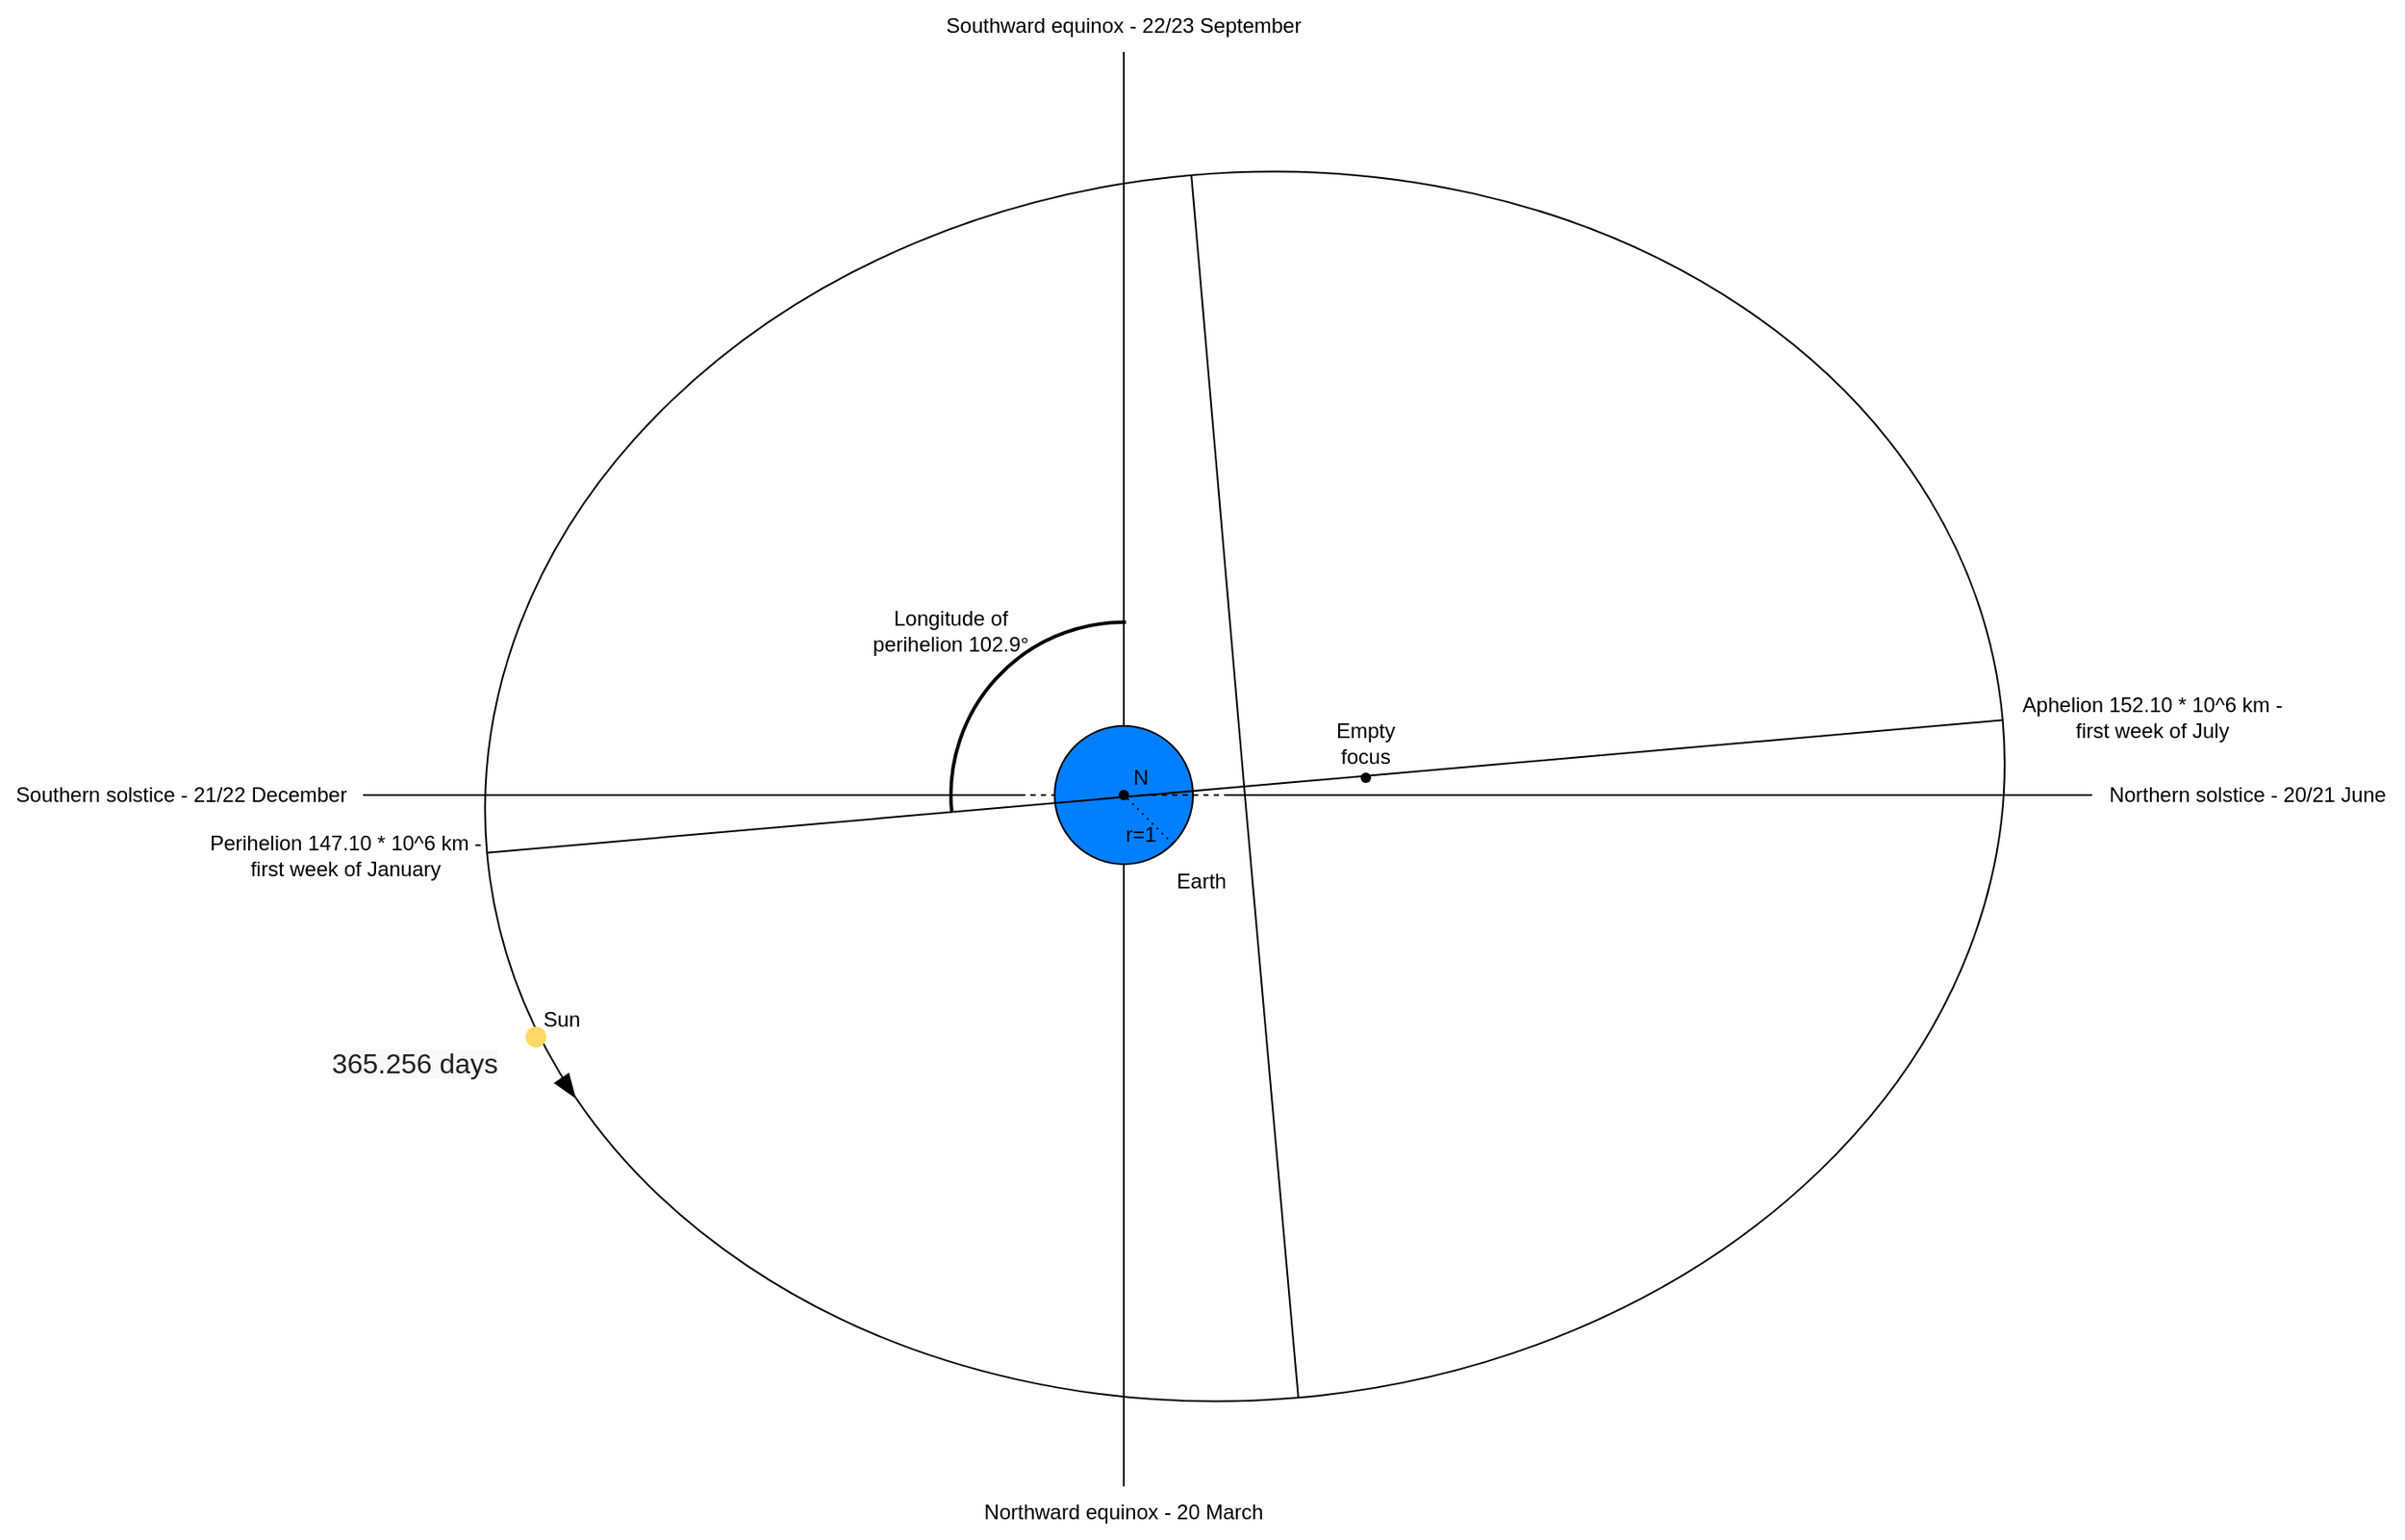 <mxfile version="26.1.0">
  <diagram name="Page-1" id="Nzlegv9YMgdjpvX-OwDT">
    <mxGraphModel dx="381" dy="248" grid="1" gridSize="10" guides="1" tooltips="1" connect="1" arrows="1" fold="1" page="1" pageScale="1" pageWidth="1600" pageHeight="900" background="none" math="0" shadow="0">
      <root>
        <mxCell id="0" />
        <mxCell id="1" parent="0" />
        <mxCell id="RCYQ_zxuRN4eoxhQyTuK-12" value="" style="ellipse;whiteSpace=wrap;html=1;fillColor=none;rotation=355;" parent="1" vertex="1">
          <mxGeometry x="470" y="120" width="880" height="710" as="geometry" />
        </mxCell>
        <mxCell id="RCYQ_zxuRN4eoxhQyTuK-1" value="" style="ellipse;whiteSpace=wrap;html=1;aspect=fixed;fillColor=light-dark(#007FFF,#28AB6A);" parent="1" vertex="1">
          <mxGeometry x="800" y="440" width="80" height="80" as="geometry" />
        </mxCell>
        <mxCell id="RCYQ_zxuRN4eoxhQyTuK-2" value="N" style="text;html=1;align=center;verticalAlign=middle;whiteSpace=wrap;rounded=0;" parent="1" vertex="1">
          <mxGeometry x="840" y="460" width="20" height="20" as="geometry" />
        </mxCell>
        <mxCell id="RCYQ_zxuRN4eoxhQyTuK-6" value="r=1" style="text;html=1;align=center;verticalAlign=middle;whiteSpace=wrap;rounded=0;" parent="1" vertex="1">
          <mxGeometry x="840" y="495" width="20" height="15" as="geometry" />
        </mxCell>
        <mxCell id="RCYQ_zxuRN4eoxhQyTuK-8" value="" style="endArrow=none;dashed=1;html=1;rounded=0;exitX=0.5;exitY=1;exitDx=0;exitDy=0;" parent="1" source="RCYQ_zxuRN4eoxhQyTuK-2" edge="1">
          <mxGeometry width="50" height="50" relative="1" as="geometry">
            <mxPoint x="870" y="490" as="sourcePoint" />
            <mxPoint x="900" y="480" as="targetPoint" />
          </mxGeometry>
        </mxCell>
        <mxCell id="RCYQ_zxuRN4eoxhQyTuK-9" value="" style="endArrow=none;dashed=1;html=1;rounded=0;entryX=0;entryY=0.5;entryDx=0;entryDy=0;" parent="1" target="RCYQ_zxuRN4eoxhQyTuK-1" edge="1">
          <mxGeometry width="50" height="50" relative="1" as="geometry">
            <mxPoint x="780" y="480" as="sourcePoint" />
            <mxPoint x="780" y="480" as="targetPoint" />
          </mxGeometry>
        </mxCell>
        <mxCell id="RCYQ_zxuRN4eoxhQyTuK-10" value="" style="endArrow=none;dashed=1;html=1;dashPattern=1 3;strokeWidth=1;rounded=0;entryX=0;entryY=1;entryDx=0;entryDy=0;exitX=1;exitY=1;exitDx=0;exitDy=0;" parent="1" source="RCYQ_zxuRN4eoxhQyTuK-1" target="RCYQ_zxuRN4eoxhQyTuK-2" edge="1">
          <mxGeometry width="50" height="50" relative="1" as="geometry">
            <mxPoint x="820" y="550" as="sourcePoint" />
            <mxPoint x="870" y="500" as="targetPoint" />
          </mxGeometry>
        </mxCell>
        <mxCell id="RCYQ_zxuRN4eoxhQyTuK-11" value="Earth" style="text;html=1;align=center;verticalAlign=middle;whiteSpace=wrap;rounded=0;" parent="1" vertex="1">
          <mxGeometry x="860" y="520" width="50" height="20" as="geometry" />
        </mxCell>
        <mxCell id="RCYQ_zxuRN4eoxhQyTuK-14" value="" style="endArrow=none;html=1;rounded=0;exitX=0.5;exitY=1;exitDx=0;exitDy=0;entryX=0.5;entryY=0;entryDx=0;entryDy=0;" parent="1" source="RCYQ_zxuRN4eoxhQyTuK-12" target="RCYQ_zxuRN4eoxhQyTuK-12" edge="1">
          <mxGeometry width="50" height="50" relative="1" as="geometry">
            <mxPoint x="590" y="790" as="sourcePoint" />
            <mxPoint x="640" y="740" as="targetPoint" />
            <Array as="points">
              <mxPoint x="910" y="480" />
            </Array>
          </mxGeometry>
        </mxCell>
        <mxCell id="RCYQ_zxuRN4eoxhQyTuK-15" value="" style="shape=waypoint;sketch=0;fillStyle=solid;size=6;pointerEvents=1;points=[];fillColor=none;resizable=0;rotatable=0;perimeter=centerPerimeter;snapToPoint=1;strokeColor=#FFD966;strokeWidth=4;" parent="1" vertex="1">
          <mxGeometry x="490" y="610" width="20" height="20" as="geometry" />
        </mxCell>
        <mxCell id="RCYQ_zxuRN4eoxhQyTuK-16" value="Sun" style="text;html=1;align=center;verticalAlign=middle;whiteSpace=wrap;rounded=0;" parent="1" vertex="1">
          <mxGeometry x="500" y="600" width="30" height="20" as="geometry" />
        </mxCell>
        <mxCell id="RCYQ_zxuRN4eoxhQyTuK-22" value="Perihelion 147.10 * 10^6 km - first week of January" style="text;html=1;align=center;verticalAlign=middle;whiteSpace=wrap;rounded=0;" parent="1" vertex="1">
          <mxGeometry x="310" y="500" width="160" height="30" as="geometry" />
        </mxCell>
        <mxCell id="RCYQ_zxuRN4eoxhQyTuK-24" value="Aphelion 152.10 * 10^6 km - first week of July" style="text;html=1;align=center;verticalAlign=middle;whiteSpace=wrap;rounded=0;" parent="1" vertex="1">
          <mxGeometry x="1350" y="420" width="170" height="30" as="geometry" />
        </mxCell>
        <mxCell id="RCYQ_zxuRN4eoxhQyTuK-25" value="" style="endArrow=none;html=1;rounded=0;exitX=0;exitY=0.5;exitDx=0;exitDy=0;" parent="1" source="RCYQ_zxuRN4eoxhQyTuK-27" edge="1">
          <mxGeometry width="50" height="50" relative="1" as="geometry">
            <mxPoint x="1240" y="480" as="sourcePoint" />
            <mxPoint x="900" y="480" as="targetPoint" />
          </mxGeometry>
        </mxCell>
        <mxCell id="RCYQ_zxuRN4eoxhQyTuK-26" value="" style="endArrow=none;html=1;rounded=0;exitX=1;exitY=0.5;exitDx=0;exitDy=0;" parent="1" source="RCYQ_zxuRN4eoxhQyTuK-28" edge="1">
          <mxGeometry width="50" height="50" relative="1" as="geometry">
            <mxPoint x="280" y="480" as="sourcePoint" />
            <mxPoint x="780" y="480" as="targetPoint" />
          </mxGeometry>
        </mxCell>
        <mxCell id="RCYQ_zxuRN4eoxhQyTuK-27" value="Northern solstice - 20/21 June" style="text;html=1;align=center;verticalAlign=middle;whiteSpace=wrap;rounded=0;" parent="1" vertex="1">
          <mxGeometry x="1400" y="465" width="180" height="30" as="geometry" />
        </mxCell>
        <mxCell id="RCYQ_zxuRN4eoxhQyTuK-28" value="Southern solstice - 21/22 December" style="text;html=1;align=center;verticalAlign=middle;whiteSpace=wrap;rounded=0;" parent="1" vertex="1">
          <mxGeometry x="190" y="465" width="210" height="30" as="geometry" />
        </mxCell>
        <mxCell id="RCYQ_zxuRN4eoxhQyTuK-29" value="" style="endArrow=none;html=1;rounded=0;entryX=0.5;entryY=1;entryDx=0;entryDy=0;exitX=0.5;exitY=0;exitDx=0;exitDy=0;" parent="1" source="RCYQ_zxuRN4eoxhQyTuK-30" target="RCYQ_zxuRN4eoxhQyTuK-1" edge="1">
          <mxGeometry width="50" height="50" relative="1" as="geometry">
            <mxPoint x="840" y="880" as="sourcePoint" />
            <mxPoint x="840" y="620" as="targetPoint" />
          </mxGeometry>
        </mxCell>
        <mxCell id="RCYQ_zxuRN4eoxhQyTuK-30" value="Northward equinox - 20 March" style="text;html=1;align=center;verticalAlign=middle;whiteSpace=wrap;rounded=0;" parent="1" vertex="1">
          <mxGeometry x="750" y="880" width="180" height="30" as="geometry" />
        </mxCell>
        <mxCell id="RCYQ_zxuRN4eoxhQyTuK-31" value="" style="shape=mxgraph.arrows2.wedgeArrow;html=1;bendable=0;startWidth=4.651;fillColor=strokeColor;defaultFillColor=invert;defaultGradientColor=invert;rounded=0;strokeWidth=1;entryX=0.038;entryY=0.698;entryDx=0;entryDy=0;entryPerimeter=0;" parent="1" edge="1">
          <mxGeometry width="100" height="100" relative="1" as="geometry">
            <mxPoint x="515" y="644" as="sourcePoint" />
            <mxPoint x="522.239" y="654.479" as="targetPoint" />
          </mxGeometry>
        </mxCell>
        <mxCell id="RCYQ_zxuRN4eoxhQyTuK-32" value="" style="endArrow=none;html=1;rounded=0;entryX=0.5;entryY=1;entryDx=0;entryDy=0;exitX=0.5;exitY=0;exitDx=0;exitDy=0;" parent="1" source="RCYQ_zxuRN4eoxhQyTuK-1" target="RCYQ_zxuRN4eoxhQyTuK-33" edge="1">
          <mxGeometry width="50" height="50" relative="1" as="geometry">
            <mxPoint x="840" y="420" as="sourcePoint" />
            <mxPoint x="840" y="60" as="targetPoint" />
          </mxGeometry>
        </mxCell>
        <mxCell id="RCYQ_zxuRN4eoxhQyTuK-33" value="Southward equinox - 22/23 September" style="text;html=1;align=center;verticalAlign=middle;whiteSpace=wrap;rounded=0;" parent="1" vertex="1">
          <mxGeometry x="730" y="20" width="220" height="30" as="geometry" />
        </mxCell>
        <mxCell id="RCYQ_zxuRN4eoxhQyTuK-34" value="" style="shape=waypoint;sketch=0;fillStyle=solid;size=6;pointerEvents=1;points=[];fillColor=none;resizable=0;rotatable=0;perimeter=centerPerimeter;snapToPoint=1;" parent="1" vertex="1">
          <mxGeometry x="970" y="460" width="20" height="20" as="geometry" />
        </mxCell>
        <mxCell id="RCYQ_zxuRN4eoxhQyTuK-35" value="Empty focus" style="text;html=1;align=center;verticalAlign=middle;whiteSpace=wrap;rounded=0;" parent="1" vertex="1">
          <mxGeometry x="950" y="435" width="60" height="30" as="geometry" />
        </mxCell>
        <mxCell id="RCYQ_zxuRN4eoxhQyTuK-37" value="&lt;span style=&quot;color: rgb(32, 33, 34); font-family: sans-serif; font-size: 16px; font-style: normal; font-variant-ligatures: normal; font-variant-caps: normal; font-weight: 400; letter-spacing: normal; orphans: 2; text-align: start; text-indent: 0px; text-transform: none; widows: 2; word-spacing: 0px; -webkit-text-stroke-width: 0px; white-space: nowrap; background-color: rgb(248, 249, 250); text-decoration-thickness: initial; text-decoration-style: initial; text-decoration-color: initial; display: inline !important; float: none;&quot;&gt;365.256 days&lt;/span&gt;" style="text;html=1;align=center;verticalAlign=middle;whiteSpace=wrap;rounded=0;" parent="1" vertex="1">
          <mxGeometry x="370" y="620" width="120" height="30" as="geometry" />
        </mxCell>
        <mxCell id="RCYQ_zxuRN4eoxhQyTuK-40" value="" style="endArrow=none;html=1;rounded=0;exitX=0;exitY=0.5;exitDx=0;exitDy=0;entryX=1;entryY=0.5;entryDx=0;entryDy=0;" parent="1" source="RCYQ_zxuRN4eoxhQyTuK-12" target="RCYQ_zxuRN4eoxhQyTuK-12" edge="1">
          <mxGeometry width="50" height="50" relative="1" as="geometry">
            <mxPoint x="472" y="513" as="sourcePoint" />
            <mxPoint x="1348" y="437" as="targetPoint" />
            <Array as="points" />
          </mxGeometry>
        </mxCell>
        <mxCell id="RCYQ_zxuRN4eoxhQyTuK-39" value="" style="verticalLabelPosition=bottom;verticalAlign=top;html=1;shape=mxgraph.basic.arc;startAngle=0.734;endAngle=0.002;strokeWidth=2;" parent="1" vertex="1">
          <mxGeometry x="740" y="380" width="200" height="200" as="geometry" />
        </mxCell>
        <mxCell id="RCYQ_zxuRN4eoxhQyTuK-41" value="Longitude of perihelion 102.9°" style="text;html=1;align=center;verticalAlign=middle;whiteSpace=wrap;rounded=0;" parent="1" vertex="1">
          <mxGeometry x="680" y="370" width="120" height="30" as="geometry" />
        </mxCell>
        <mxCell id="RCYQ_zxuRN4eoxhQyTuK-43" value="" style="shape=waypoint;sketch=0;fillStyle=solid;size=6;pointerEvents=1;points=[];fillColor=none;resizable=0;rotatable=0;perimeter=centerPerimeter;snapToPoint=1;" parent="1" vertex="1">
          <mxGeometry x="830" y="470" width="20" height="20" as="geometry" />
        </mxCell>
      </root>
    </mxGraphModel>
  </diagram>
</mxfile>
